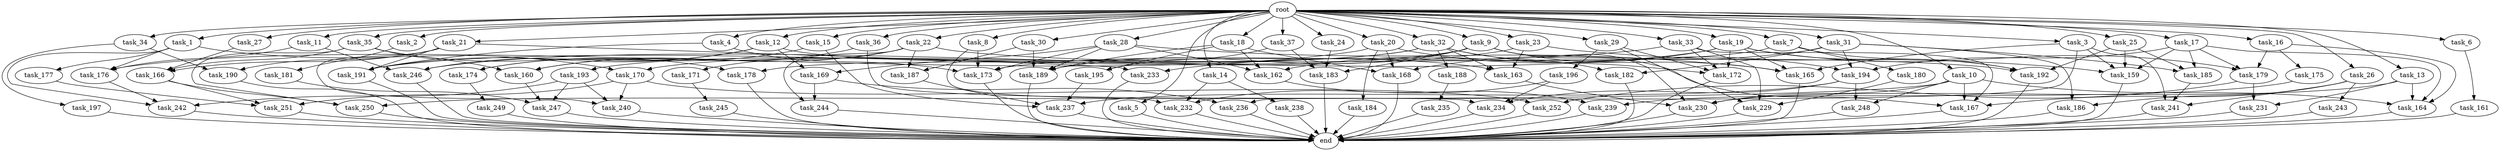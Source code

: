 digraph G {
  root [size="0.000000"];
  task_11 [size="1024.000000"];
  task_234 [size="867583393792.000000"];
  task_239 [size="936302870528.000000"];
  task_233 [size="627065225216.000000"];
  task_185 [size="1108101562368.000000"];
  task_2 [size="1024.000000"];
  task_182 [size="1116691496960.000000"];
  task_21 [size="1024.000000"];
  task_164 [size="1932735283200.000000"];
  task_23 [size="1024.000000"];
  task_35 [size="1024.000000"];
  task_1 [size="1024.000000"];
  task_162 [size="188978561024.000000"];
  task_33 [size="1024.000000"];
  task_176 [size="1194000908288.000000"];
  task_232 [size="1529008357376.000000"];
  task_231 [size="1099511627776.000000"];
  task_14 [size="1024.000000"];
  task_246 [size="764504178688.000000"];
  task_178 [size="730144440320.000000"];
  task_3 [size="1024.000000"];
  task_249 [size="77309411328.000000"];
  task_236 [size="996432412672.000000"];
  task_196 [size="214748364800.000000"];
  task_187 [size="970662608896.000000"];
  task_197 [size="309237645312.000000"];
  task_250 [size="249108103168.000000"];
  task_28 [size="1024.000000"];
  task_173 [size="1400159338496.000000"];
  task_22 [size="1024.000000"];
  task_165 [size="558345748480.000000"];
  task_242 [size="635655159808.000000"];
  task_5 [size="1024.000000"];
  task_30 [size="1024.000000"];
  task_179 [size="1279900254208.000000"];
  task_193 [size="309237645312.000000"];
  end [size="0.000000"];
  task_183 [size="601295421440.000000"];
  task_9 [size="1024.000000"];
  task_244 [size="1408749273088.000000"];
  task_168 [size="919123001344.000000"];
  task_27 [size="1024.000000"];
  task_238 [size="695784701952.000000"];
  task_195 [size="154618822656.000000"];
  task_20 [size="1024.000000"];
  task_166 [size="1443109011456.000000"];
  task_175 [size="695784701952.000000"];
  task_37 [size="1024.000000"];
  task_245 [size="77309411328.000000"];
  task_194 [size="1391569403904.000000"];
  task_169 [size="111669149696.000000"];
  task_247 [size="1425929142272.000000"];
  task_252 [size="1245540515840.000000"];
  task_160 [size="1005022347264.000000"];
  task_230 [size="1133871366144.000000"];
  task_186 [size="1116691496960.000000"];
  task_163 [size="944892805120.000000"];
  task_172 [size="1022202216448.000000"];
  task_251 [size="807453851648.000000"];
  task_188 [size="695784701952.000000"];
  task_8 [size="1024.000000"];
  task_191 [size="1348619730944.000000"];
  task_15 [size="1024.000000"];
  task_24 [size="1024.000000"];
  task_159 [size="1039382085632.000000"];
  task_167 [size="1219770712064.000000"];
  task_31 [size="1024.000000"];
  task_12 [size="1024.000000"];
  task_32 [size="1024.000000"];
  task_189 [size="884763262976.000000"];
  task_171 [size="549755813888.000000"];
  task_243 [size="695784701952.000000"];
  task_29 [size="1024.000000"];
  task_241 [size="1254130450432.000000"];
  task_10 [size="1024.000000"];
  task_34 [size="1024.000000"];
  task_192 [size="798863917056.000000"];
  task_4 [size="1024.000000"];
  task_13 [size="1024.000000"];
  task_36 [size="1024.000000"];
  task_170 [size="773094113280.000000"];
  task_235 [size="77309411328.000000"];
  task_16 [size="1024.000000"];
  task_181 [size="858993459200.000000"];
  task_177 [size="77309411328.000000"];
  task_248 [size="446676598784.000000"];
  task_18 [size="1024.000000"];
  task_26 [size="1024.000000"];
  task_180 [size="77309411328.000000"];
  task_25 [size="1024.000000"];
  task_19 [size="1024.000000"];
  task_229 [size="506806140928.000000"];
  task_161 [size="137438953472.000000"];
  task_184 [size="420906795008.000000"];
  task_17 [size="1024.000000"];
  task_190 [size="858993459200.000000"];
  task_237 [size="1391569403904.000000"];
  task_240 [size="1666447310848.000000"];
  task_6 [size="1024.000000"];
  task_7 [size="1024.000000"];
  task_174 [size="343597383680.000000"];

  root -> task_11 [size="1.000000"];
  root -> task_28 [size="1.000000"];
  root -> task_10 [size="1.000000"];
  root -> task_20 [size="1.000000"];
  root -> task_2 [size="1.000000"];
  root -> task_4 [size="1.000000"];
  root -> task_13 [size="1.000000"];
  root -> task_21 [size="1.000000"];
  root -> task_16 [size="1.000000"];
  root -> task_22 [size="1.000000"];
  root -> task_15 [size="1.000000"];
  root -> task_36 [size="1.000000"];
  root -> task_33 [size="1.000000"];
  root -> task_1 [size="1.000000"];
  root -> task_5 [size="1.000000"];
  root -> task_14 [size="1.000000"];
  root -> task_18 [size="1.000000"];
  root -> task_26 [size="1.000000"];
  root -> task_6 [size="1.000000"];
  root -> task_25 [size="1.000000"];
  root -> task_24 [size="1.000000"];
  root -> task_9 [size="1.000000"];
  root -> task_23 [size="1.000000"];
  root -> task_3 [size="1.000000"];
  root -> task_19 [size="1.000000"];
  root -> task_27 [size="1.000000"];
  root -> task_35 [size="1.000000"];
  root -> task_17 [size="1.000000"];
  root -> task_31 [size="1.000000"];
  root -> task_12 [size="1.000000"];
  root -> task_32 [size="1.000000"];
  root -> task_34 [size="1.000000"];
  root -> task_37 [size="1.000000"];
  root -> task_30 [size="1.000000"];
  root -> task_8 [size="1.000000"];
  root -> task_7 [size="1.000000"];
  root -> task_29 [size="1.000000"];
  task_11 -> task_176 [size="679477248.000000"];
  task_11 -> task_246 [size="679477248.000000"];
  task_234 -> end [size="1.000000"];
  task_239 -> end [size="1.000000"];
  task_233 -> end [size="1.000000"];
  task_185 -> task_241 [size="411041792.000000"];
  task_2 -> task_181 [size="838860800.000000"];
  task_182 -> end [size="1.000000"];
  task_21 -> task_191 [size="536870912.000000"];
  task_21 -> task_166 [size="536870912.000000"];
  task_21 -> task_233 [size="536870912.000000"];
  task_21 -> task_190 [size="536870912.000000"];
  task_21 -> task_240 [size="536870912.000000"];
  task_164 -> end [size="1.000000"];
  task_23 -> task_191 [size="209715200.000000"];
  task_23 -> task_159 [size="209715200.000000"];
  task_23 -> task_163 [size="209715200.000000"];
  task_35 -> task_250 [size="33554432.000000"];
  task_35 -> task_160 [size="33554432.000000"];
  task_35 -> task_178 [size="33554432.000000"];
  task_35 -> task_166 [size="33554432.000000"];
  task_1 -> task_242 [size="75497472.000000"];
  task_1 -> task_176 [size="75497472.000000"];
  task_1 -> task_177 [size="75497472.000000"];
  task_1 -> task_170 [size="75497472.000000"];
  task_162 -> task_239 [size="838860800.000000"];
  task_33 -> task_172 [size="75497472.000000"];
  task_33 -> task_229 [size="75497472.000000"];
  task_33 -> task_233 [size="75497472.000000"];
  task_33 -> task_167 [size="75497472.000000"];
  task_176 -> task_242 [size="134217728.000000"];
  task_232 -> end [size="1.000000"];
  task_231 -> end [size="1.000000"];
  task_14 -> task_238 [size="679477248.000000"];
  task_14 -> task_232 [size="679477248.000000"];
  task_246 -> end [size="1.000000"];
  task_178 -> end [size="1.000000"];
  task_3 -> task_241 [size="134217728.000000"];
  task_3 -> task_165 [size="134217728.000000"];
  task_3 -> task_159 [size="134217728.000000"];
  task_3 -> task_236 [size="134217728.000000"];
  task_249 -> end [size="1.000000"];
  task_236 -> end [size="1.000000"];
  task_196 -> task_234 [size="134217728.000000"];
  task_196 -> task_232 [size="134217728.000000"];
  task_187 -> task_237 [size="679477248.000000"];
  task_197 -> end [size="1.000000"];
  task_250 -> end [size="1.000000"];
  task_28 -> task_173 [size="75497472.000000"];
  task_28 -> task_169 [size="75497472.000000"];
  task_28 -> task_162 [size="75497472.000000"];
  task_28 -> task_165 [size="75497472.000000"];
  task_28 -> task_189 [size="75497472.000000"];
  task_173 -> end [size="1.000000"];
  task_22 -> task_244 [size="536870912.000000"];
  task_22 -> task_171 [size="536870912.000000"];
  task_22 -> task_160 [size="536870912.000000"];
  task_22 -> task_187 [size="536870912.000000"];
  task_22 -> task_192 [size="536870912.000000"];
  task_165 -> end [size="1.000000"];
  task_242 -> end [size="1.000000"];
  task_5 -> end [size="1.000000"];
  task_30 -> task_187 [size="411041792.000000"];
  task_30 -> task_189 [size="411041792.000000"];
  task_179 -> task_231 [size="536870912.000000"];
  task_179 -> task_252 [size="536870912.000000"];
  task_193 -> task_242 [size="411041792.000000"];
  task_193 -> task_247 [size="411041792.000000"];
  task_193 -> task_240 [size="411041792.000000"];
  task_183 -> end [size="1.000000"];
  task_9 -> task_193 [size="301989888.000000"];
  task_9 -> task_183 [size="301989888.000000"];
  task_9 -> task_189 [size="301989888.000000"];
  task_9 -> task_167 [size="301989888.000000"];
  task_9 -> task_165 [size="301989888.000000"];
  task_9 -> task_230 [size="301989888.000000"];
  task_244 -> end [size="1.000000"];
  task_168 -> end [size="1.000000"];
  task_27 -> task_166 [size="838860800.000000"];
  task_238 -> end [size="1.000000"];
  task_195 -> task_237 [size="75497472.000000"];
  task_20 -> task_168 [size="411041792.000000"];
  task_20 -> task_184 [size="411041792.000000"];
  task_20 -> task_194 [size="411041792.000000"];
  task_20 -> task_176 [size="411041792.000000"];
  task_166 -> task_250 [size="75497472.000000"];
  task_166 -> task_251 [size="75497472.000000"];
  task_175 -> task_239 [size="75497472.000000"];
  task_37 -> task_183 [size="75497472.000000"];
  task_37 -> task_195 [size="75497472.000000"];
  task_245 -> end [size="1.000000"];
  task_194 -> task_234 [size="301989888.000000"];
  task_194 -> task_237 [size="301989888.000000"];
  task_194 -> task_248 [size="301989888.000000"];
  task_169 -> task_244 [size="838860800.000000"];
  task_169 -> task_236 [size="838860800.000000"];
  task_247 -> end [size="1.000000"];
  task_252 -> end [size="1.000000"];
  task_160 -> task_247 [size="301989888.000000"];
  task_230 -> end [size="1.000000"];
  task_186 -> end [size="1.000000"];
  task_163 -> task_230 [size="134217728.000000"];
  task_172 -> end [size="1.000000"];
  task_251 -> end [size="1.000000"];
  task_188 -> task_235 [size="75497472.000000"];
  task_8 -> task_173 [size="679477248.000000"];
  task_8 -> task_232 [size="679477248.000000"];
  task_191 -> end [size="1.000000"];
  task_15 -> task_174 [size="301989888.000000"];
  task_15 -> task_237 [size="301989888.000000"];
  task_24 -> task_183 [size="209715200.000000"];
  task_159 -> end [size="1.000000"];
  task_167 -> end [size="1.000000"];
  task_31 -> task_186 [size="411041792.000000"];
  task_31 -> task_168 [size="411041792.000000"];
  task_31 -> task_182 [size="411041792.000000"];
  task_31 -> task_194 [size="411041792.000000"];
  task_31 -> task_185 [size="411041792.000000"];
  task_12 -> task_191 [size="33554432.000000"];
  task_12 -> task_169 [size="33554432.000000"];
  task_12 -> task_174 [size="33554432.000000"];
  task_12 -> task_246 [size="33554432.000000"];
  task_12 -> task_163 [size="33554432.000000"];
  task_32 -> task_182 [size="679477248.000000"];
  task_32 -> task_178 [size="679477248.000000"];
  task_32 -> task_163 [size="679477248.000000"];
  task_32 -> task_172 [size="679477248.000000"];
  task_32 -> task_188 [size="679477248.000000"];
  task_32 -> task_170 [size="679477248.000000"];
  task_189 -> end [size="1.000000"];
  task_171 -> task_245 [size="75497472.000000"];
  task_243 -> end [size="1.000000"];
  task_29 -> task_172 [size="209715200.000000"];
  task_29 -> task_196 [size="209715200.000000"];
  task_29 -> task_229 [size="209715200.000000"];
  task_241 -> end [size="1.000000"];
  task_10 -> task_164 [size="134217728.000000"];
  task_10 -> task_250 [size="134217728.000000"];
  task_10 -> task_230 [size="134217728.000000"];
  task_10 -> task_167 [size="134217728.000000"];
  task_10 -> task_248 [size="134217728.000000"];
  task_34 -> task_197 [size="301989888.000000"];
  task_34 -> task_190 [size="301989888.000000"];
  task_192 -> end [size="1.000000"];
  task_4 -> task_191 [size="536870912.000000"];
  task_4 -> task_173 [size="536870912.000000"];
  task_13 -> task_164 [size="536870912.000000"];
  task_13 -> task_230 [size="536870912.000000"];
  task_13 -> task_231 [size="536870912.000000"];
  task_36 -> task_234 [size="411041792.000000"];
  task_36 -> task_160 [size="411041792.000000"];
  task_170 -> task_251 [size="679477248.000000"];
  task_170 -> task_252 [size="679477248.000000"];
  task_170 -> task_240 [size="679477248.000000"];
  task_235 -> end [size="1.000000"];
  task_16 -> task_164 [size="679477248.000000"];
  task_16 -> task_175 [size="679477248.000000"];
  task_16 -> task_179 [size="679477248.000000"];
  task_181 -> task_247 [size="679477248.000000"];
  task_177 -> task_251 [size="33554432.000000"];
  task_248 -> end [size="1.000000"];
  task_18 -> task_168 [size="75497472.000000"];
  task_18 -> task_195 [size="75497472.000000"];
  task_18 -> task_162 [size="75497472.000000"];
  task_18 -> task_189 [size="75497472.000000"];
  task_26 -> task_186 [size="679477248.000000"];
  task_26 -> task_241 [size="679477248.000000"];
  task_26 -> task_243 [size="679477248.000000"];
  task_26 -> task_167 [size="679477248.000000"];
  task_180 -> task_229 [size="209715200.000000"];
  task_25 -> task_185 [size="134217728.000000"];
  task_25 -> task_159 [size="134217728.000000"];
  task_25 -> task_192 [size="134217728.000000"];
  task_19 -> task_179 [size="33554432.000000"];
  task_19 -> task_246 [size="33554432.000000"];
  task_19 -> task_162 [size="33554432.000000"];
  task_19 -> task_192 [size="33554432.000000"];
  task_19 -> task_172 [size="33554432.000000"];
  task_19 -> task_165 [size="33554432.000000"];
  task_229 -> end [size="1.000000"];
  task_161 -> end [size="1.000000"];
  task_184 -> end [size="1.000000"];
  task_17 -> task_164 [size="536870912.000000"];
  task_17 -> task_179 [size="536870912.000000"];
  task_17 -> task_185 [size="536870912.000000"];
  task_17 -> task_194 [size="536870912.000000"];
  task_17 -> task_159 [size="536870912.000000"];
  task_190 -> end [size="1.000000"];
  task_237 -> end [size="1.000000"];
  task_240 -> end [size="1.000000"];
  task_6 -> task_161 [size="134217728.000000"];
  task_7 -> task_173 [size="75497472.000000"];
  task_7 -> task_180 [size="75497472.000000"];
  task_7 -> task_192 [size="75497472.000000"];
  task_174 -> task_249 [size="75497472.000000"];
}
